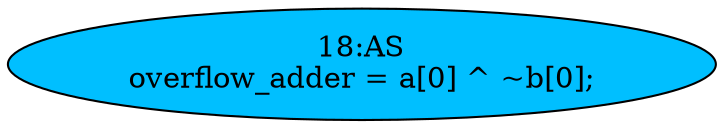 strict digraph "" {
	node [label="\N"];
	"18:AS"	[ast="<pyverilog.vparser.ast.Assign object at 0x7ff8cf9a4a50>",
		def_var="['overflow_adder']",
		fillcolor=deepskyblue,
		label="18:AS
overflow_adder = a[0] ^ ~b[0];",
		statements="[]",
		style=filled,
		typ=Assign,
		use_var="['a', 'b']"];
}
